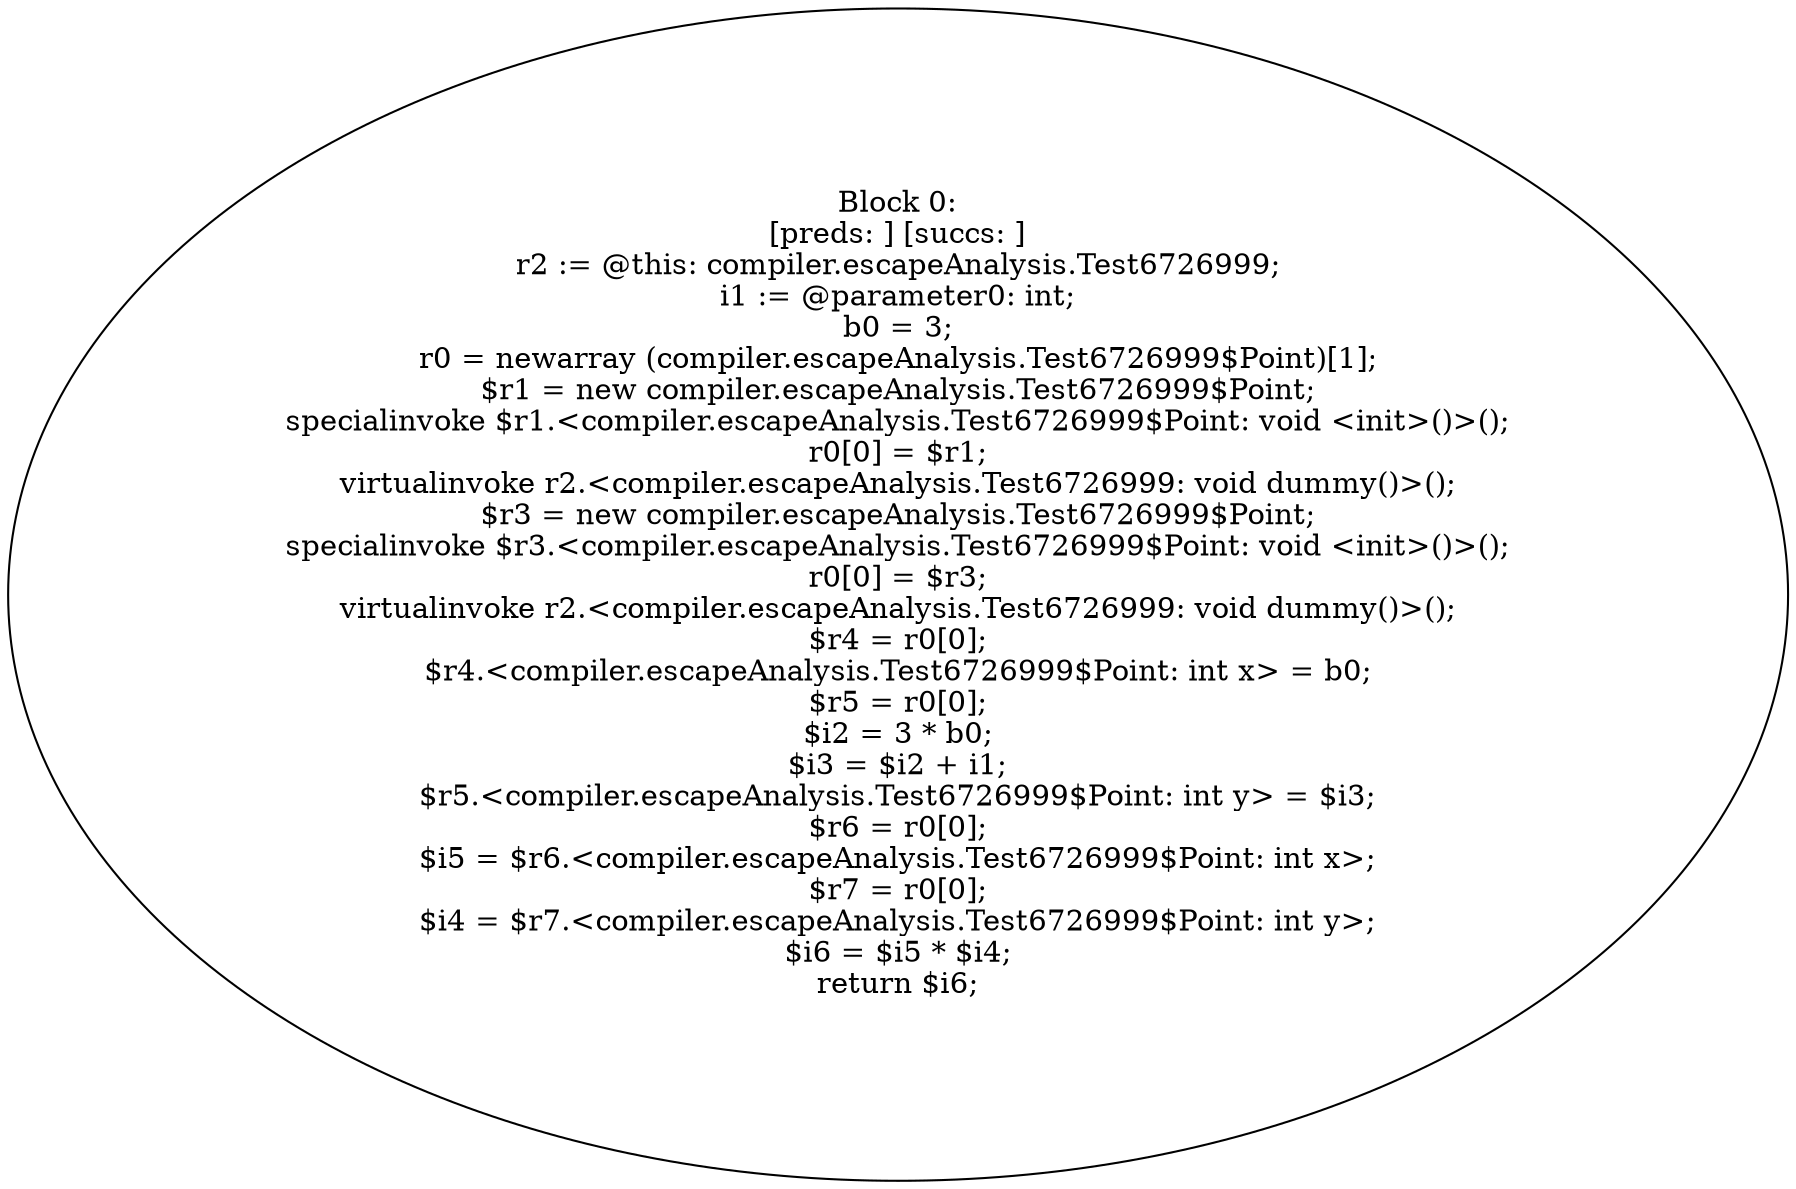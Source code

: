 digraph "unitGraph" {
    "Block 0:
[preds: ] [succs: ]
r2 := @this: compiler.escapeAnalysis.Test6726999;
i1 := @parameter0: int;
b0 = 3;
r0 = newarray (compiler.escapeAnalysis.Test6726999$Point)[1];
$r1 = new compiler.escapeAnalysis.Test6726999$Point;
specialinvoke $r1.<compiler.escapeAnalysis.Test6726999$Point: void <init>()>();
r0[0] = $r1;
virtualinvoke r2.<compiler.escapeAnalysis.Test6726999: void dummy()>();
$r3 = new compiler.escapeAnalysis.Test6726999$Point;
specialinvoke $r3.<compiler.escapeAnalysis.Test6726999$Point: void <init>()>();
r0[0] = $r3;
virtualinvoke r2.<compiler.escapeAnalysis.Test6726999: void dummy()>();
$r4 = r0[0];
$r4.<compiler.escapeAnalysis.Test6726999$Point: int x> = b0;
$r5 = r0[0];
$i2 = 3 * b0;
$i3 = $i2 + i1;
$r5.<compiler.escapeAnalysis.Test6726999$Point: int y> = $i3;
$r6 = r0[0];
$i5 = $r6.<compiler.escapeAnalysis.Test6726999$Point: int x>;
$r7 = r0[0];
$i4 = $r7.<compiler.escapeAnalysis.Test6726999$Point: int y>;
$i6 = $i5 * $i4;
return $i6;
"
}
